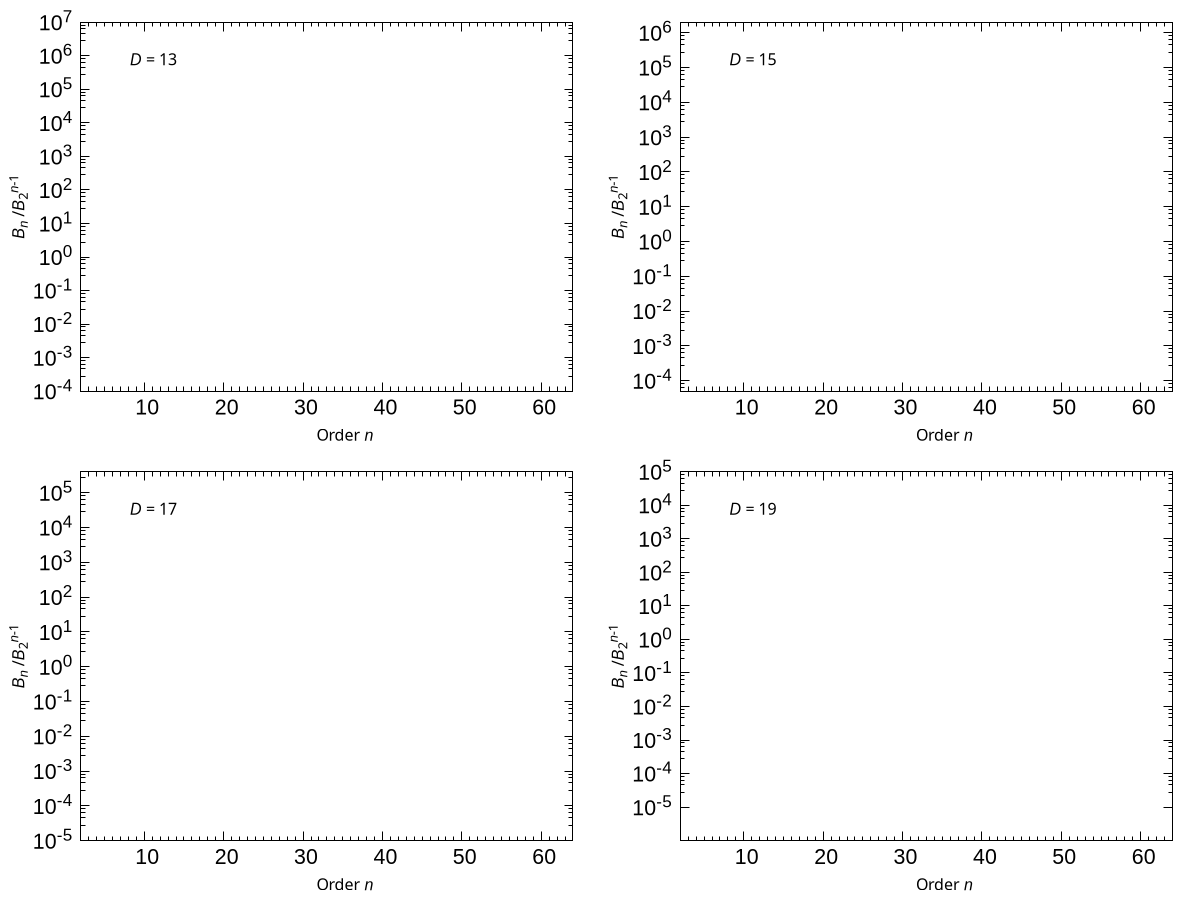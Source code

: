 unset multiplot
reset

set encoding cp1250 # make minus sign longer
#set encoding iso_8859_1
set terminal postscript landscape enhanced font "Arial, 18" size 16, 11
set output "virpy.ps"



set multiplot

pw = 0.5
ph = 0.5



tcfont="Arial, 16"
set key spacing 1.5

set style line 1 lc rgb "#aaaaaa" lt 1 lw 0.5
set style line 2 lt 1 lw 1 pt 6 ps 1.2
set style line 3 lt 1 lw 1 pt 7 ps 1.2

set style line 4 lc rgb "#ffaaaa" lt 1 lw 0.5
set style line 5 lc rgb "#ff0000" lt 1 lw 1 pt 8 ps 1.2
set style line 6 lc rgb "#ff0000" lt 1 lw 1 pt 9 ps 1.2

set style line 7 lc rgb "#aaaaff" lt 1 lw 0.5
set style line 8 lc rgb "#0000ff" lt 1 lw 1 pt 4 ps 1.
set style line 9 lc rgb "#0000ff" lt 1 lw 1 pt 5 ps 1.




set mxtics 10
set xtics 10 font tcfont offset 0, 0.3
set xlabel "Order {/Arial-Italic n}" offset 2, 0.5

set logscale y

set mytics 5
set ytics 1e-5, 10, 1e7 font tcfont offset 0., 0
set format y '10^{%T}'
set ylabel '{/Arial-Italic B_n} /{/Arial-Italic B}_2^{{/Arial-Italic n}-1}' offset 0.0, 0
#set key left bottom Left reverse width -0 font "Arial, 12"



set size pw, ph
set origin 0, ph


set label 1 "{/Arial-Italic D} = 13" at graph 0.1, 0.9
plot [2:64][1e-4:1e7] \
  "pyhsdata/BnPY13c.dat"            u ($1):(abs($2))                    w l ls 4 notitle, \
  ""                                u ($1):(($2 > 0) ? abs($2) : 1/0)   w p ls 5 notitle, \
  ""                                u ($1):(($2 < 0) ? abs($2) : 1/0)   w p ls 6 notitle, \
  "pyhsdata/BnPY13p.dat"            u ($1):(abs($2))                    w l ls 7 notitle, \
  ""                                u ($1):(($2 > 0) ? abs($2) : 1/0)   w p ls 8 notitle, \
  ""                                u ($1):(($2 < 0) ? abs($2) : 1/0)   w p ls 9 notitle, \
  "data/D13r1n64/ZrD13r1n64.data"   u ($1):(abs($19))                   w l ls 1 notitle, \
  ""                                u ($1):(($19 > 0) ? abs($19) : 1/0) w p ls 2 notitle, \
  ""                                u ($1):(($19 < 0) ? abs($19) : 1/0) w p ls 3 notitle, \
  1e-100 lw 0 notitle



set size pw, ph
set origin pw, ph


set label 1 "{/Arial-Italic D} = 15" at graph 0.1, 0.9
plot [2:64][5e-5:2e6] \
  "pyhsdata/BnPY15c.dat"            u ($1):(abs($2))                    w l ls 4 notitle, \
  ""                                u ($1):(($2 > 0) ? abs($2) : 1/0)   w p ls 5 notitle, \
  ""                                u ($1):(($2 < 0) ? abs($2) : 1/0)   w p ls 6 notitle, \
  "pyhsdata/BnPY15p.dat"            u ($1):(abs($2))                    w l ls 7 notitle, \
  ""                                u ($1):(($2 > 0) ? abs($2) : 1/0)   w p ls 8 notitle, \
  ""                                u ($1):(($2 < 0) ? abs($2) : 1/0)   w p ls 9 notitle, \
  "data/D15r1n64/ZrD15r1n64.data"   u ($1):(abs($19))                   w l ls 1 notitle, \
  ""                                u ($1):(($19 > 0) ? abs($19) : 1/0) w p ls 2 notitle, \
  ""                                u ($1):(($19 < 0) ? abs($19) : 1/0) w p ls 3 notitle, \
  1e-100 lw 0 notitle



set size pw, ph
set origin 0, 0


set label 1 "{/Arial-Italic D} = 17" at graph 0.1, 0.9
plot [2:64][1e-5:4e5] \
  "pyhsdata/BnPY17c.dat"            u ($1):(abs($2))                    w l ls 4 notitle, \
  ""                                u ($1):(($2 > 0) ? abs($2) : 1/0)   w p ls 5 notitle, \
  ""                                u ($1):(($2 < 0) ? abs($2) : 1/0)   w p ls 6 notitle, \
  "pyhsdata/BnPY17p.dat"            u ($1):(abs($2))                    w l ls 7 notitle, \
  ""                                u ($1):(($2 > 0) ? abs($2) : 1/0)   w p ls 8 notitle, \
  ""                                u ($1):(($2 < 0) ? abs($2) : 1/0)   w p ls 9 notitle, \
  "data/D17r1n64/ZrD17r1n64.data"   u ($1):(abs($19))                   w l ls 1 notitle, \
  ""                                u ($1):(($19 > 0) ? abs($19) : 1/0) w p ls 2 notitle, \
  ""                                u ($1):(($19 < 0) ? abs($19) : 1/0) w p ls 3 notitle, \
  1e-100 lw 0 notitle



set size pw, ph
set origin pw, 0


set label 1 "{/Arial-Italic D} = 19" at graph 0.1, 0.9
plot [2:64][1e-6:1e5] \
  "pyhsdata/BnPY19c.dat"            u ($1):(abs($2))                    w l ls 4 notitle, \
  ""                                u ($1):(($2 > 0) ? abs($2) : 1/0)   w p ls 5 notitle, \
  ""                                u ($1):(($2 < 0) ? abs($2) : 1/0)   w p ls 6 notitle, \
  "data/D19r1n64/ZrD19r1n64.data"   u ($1):(abs($19))                   w l ls 1 notitle, \
  ""                                u ($1):(($19 > 0) ? abs($19) : 1/0) w p ls 2 notitle, \
  ""                                u ($1):(($19 < 0) ? abs($19) : 1/0) w p ls 3 notitle, \
  1e-100 lw 0 notitle


unset multiplot

unset output

set terminal wxt
reset



